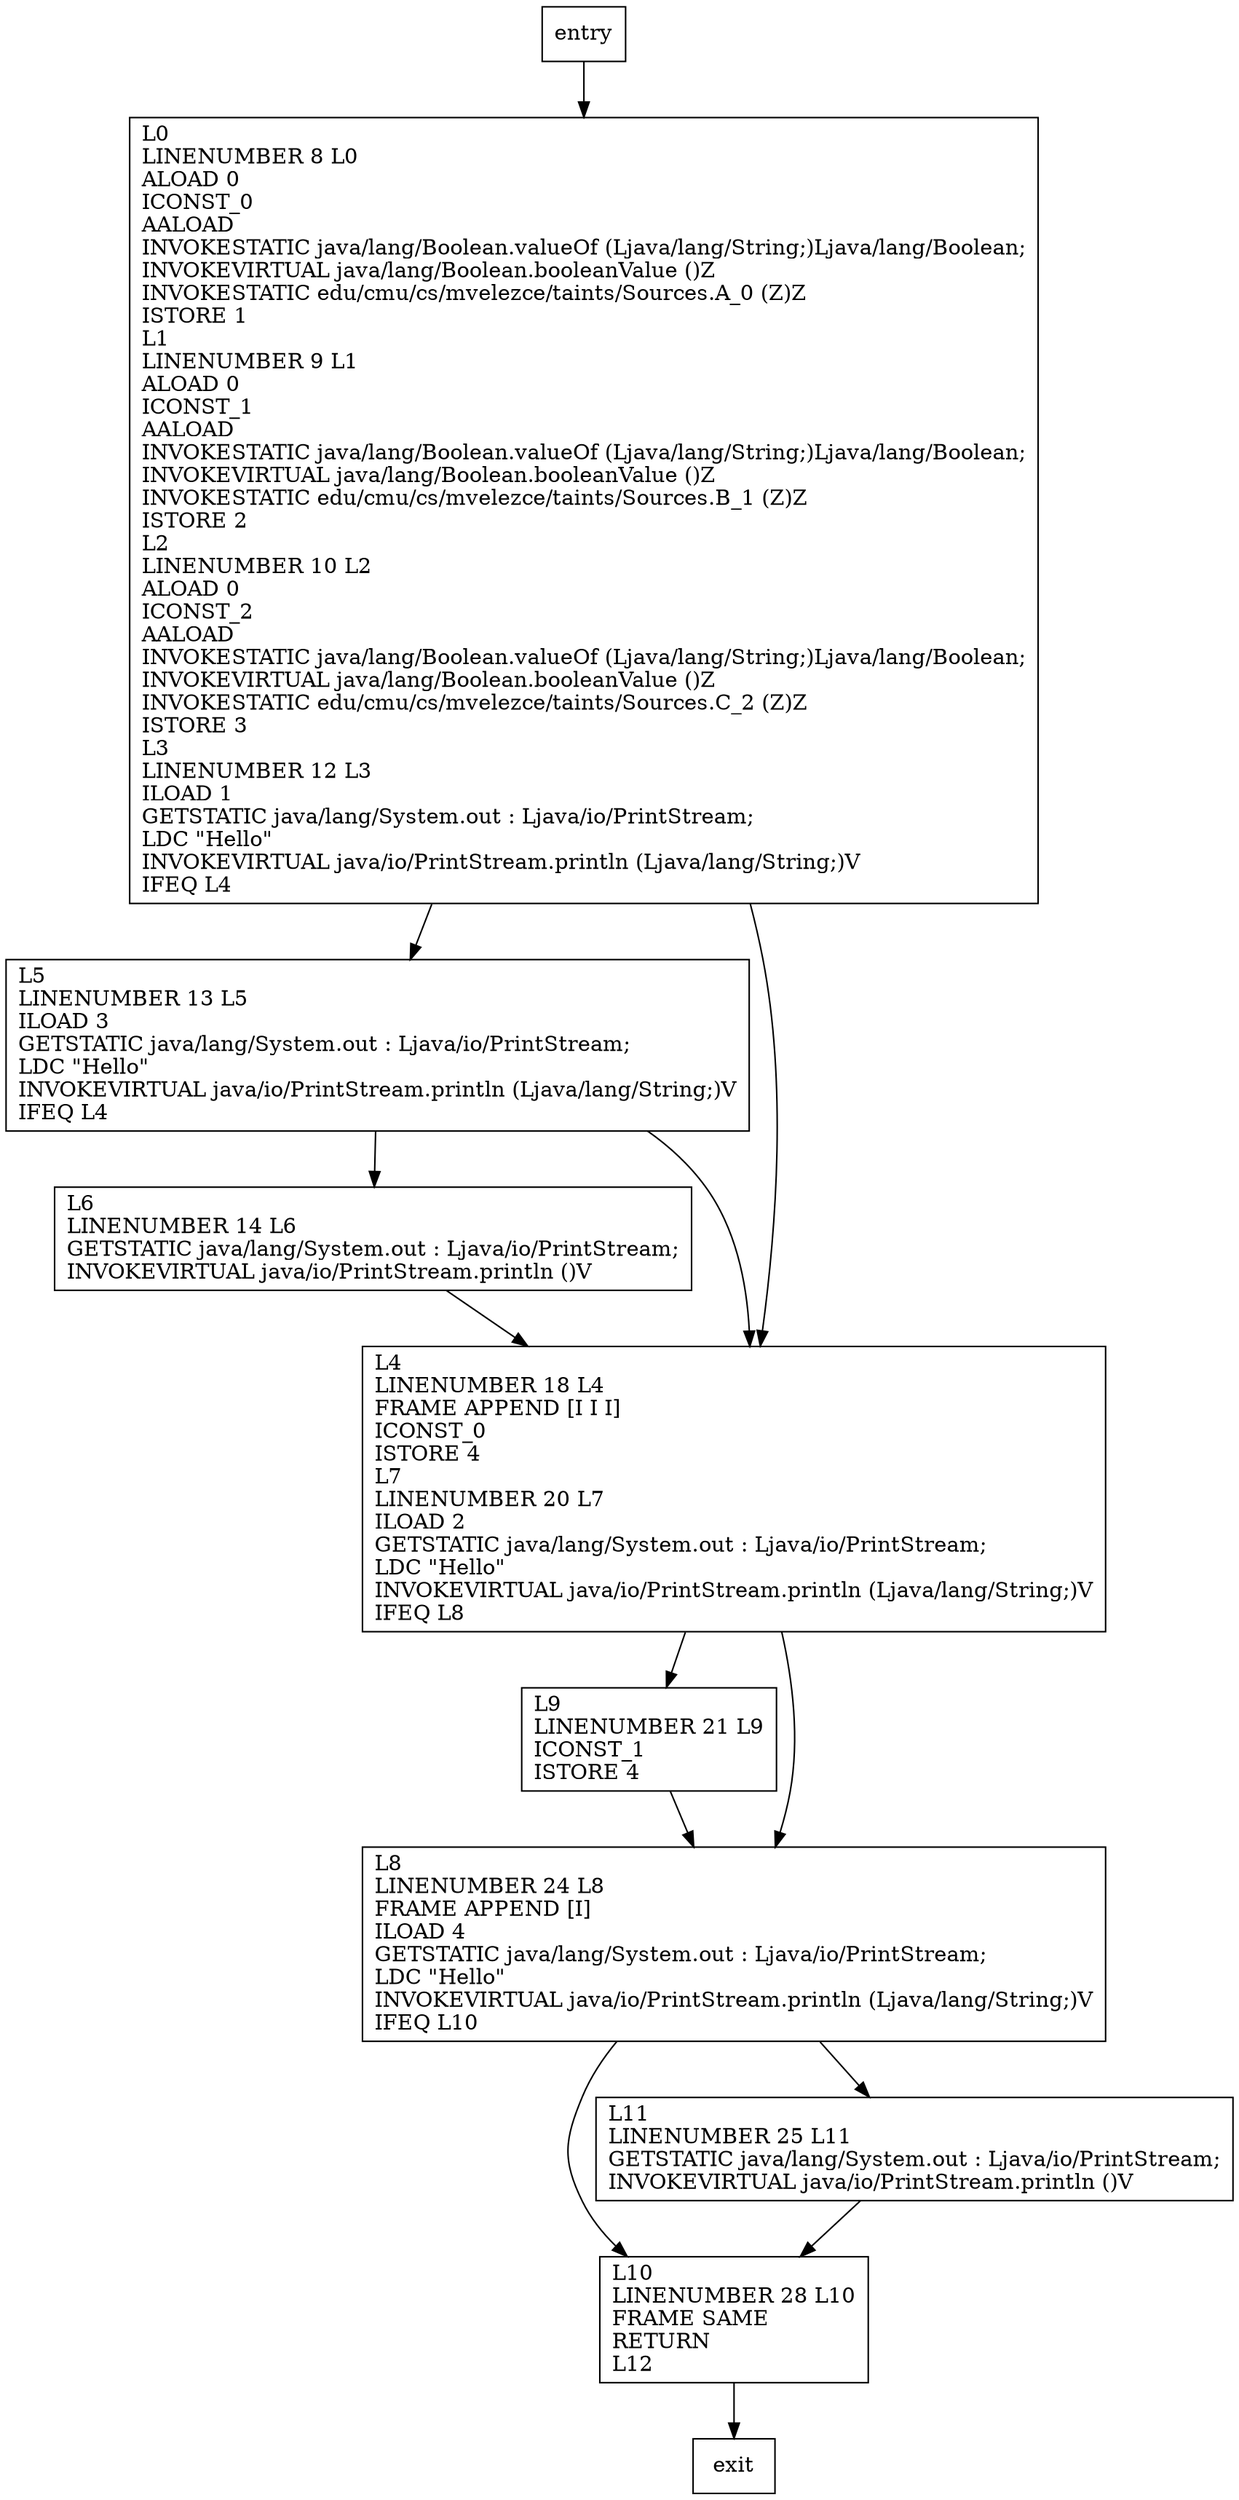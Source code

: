 digraph main {
node [shape=record];
1814827909 [label="L5\lLINENUMBER 13 L5\lILOAD 3\lGETSTATIC java/lang/System.out : Ljava/io/PrintStream;\lLDC \"Hello\"\lINVOKEVIRTUAL java/io/PrintStream.println (Ljava/lang/String;)V\lIFEQ L4\l"];
2019826979 [label="L9\lLINENUMBER 21 L9\lICONST_1\lISTORE 4\l"];
1733581655 [label="L0\lLINENUMBER 8 L0\lALOAD 0\lICONST_0\lAALOAD\lINVOKESTATIC java/lang/Boolean.valueOf (Ljava/lang/String;)Ljava/lang/Boolean;\lINVOKEVIRTUAL java/lang/Boolean.booleanValue ()Z\lINVOKESTATIC edu/cmu/cs/mvelezce/taints/Sources.A_0 (Z)Z\lISTORE 1\lL1\lLINENUMBER 9 L1\lALOAD 0\lICONST_1\lAALOAD\lINVOKESTATIC java/lang/Boolean.valueOf (Ljava/lang/String;)Ljava/lang/Boolean;\lINVOKEVIRTUAL java/lang/Boolean.booleanValue ()Z\lINVOKESTATIC edu/cmu/cs/mvelezce/taints/Sources.B_1 (Z)Z\lISTORE 2\lL2\lLINENUMBER 10 L2\lALOAD 0\lICONST_2\lAALOAD\lINVOKESTATIC java/lang/Boolean.valueOf (Ljava/lang/String;)Ljava/lang/Boolean;\lINVOKEVIRTUAL java/lang/Boolean.booleanValue ()Z\lINVOKESTATIC edu/cmu/cs/mvelezce/taints/Sources.C_2 (Z)Z\lISTORE 3\lL3\lLINENUMBER 12 L3\lILOAD 1\lGETSTATIC java/lang/System.out : Ljava/io/PrintStream;\lLDC \"Hello\"\lINVOKEVIRTUAL java/io/PrintStream.println (Ljava/lang/String;)V\lIFEQ L4\l"];
1951963537 [label="L8\lLINENUMBER 24 L8\lFRAME APPEND [I]\lILOAD 4\lGETSTATIC java/lang/System.out : Ljava/io/PrintStream;\lLDC \"Hello\"\lINVOKEVIRTUAL java/io/PrintStream.println (Ljava/lang/String;)V\lIFEQ L10\l"];
1034909474 [label="L6\lLINENUMBER 14 L6\lGETSTATIC java/lang/System.out : Ljava/io/PrintStream;\lINVOKEVIRTUAL java/io/PrintStream.println ()V\l"];
21422054 [label="L10\lLINENUMBER 28 L10\lFRAME SAME\lRETURN\lL12\l"];
1597328335 [label="L4\lLINENUMBER 18 L4\lFRAME APPEND [I I I]\lICONST_0\lISTORE 4\lL7\lLINENUMBER 20 L7\lILOAD 2\lGETSTATIC java/lang/System.out : Ljava/io/PrintStream;\lLDC \"Hello\"\lINVOKEVIRTUAL java/io/PrintStream.println (Ljava/lang/String;)V\lIFEQ L8\l"];
1192672907 [label="L11\lLINENUMBER 25 L11\lGETSTATIC java/lang/System.out : Ljava/io/PrintStream;\lINVOKEVIRTUAL java/io/PrintStream.println ()V\l"];
entry;
exit;
entry -> 1733581655;
1814827909 -> 1034909474;
1814827909 -> 1597328335;
2019826979 -> 1951963537;
1733581655 -> 1814827909;
1733581655 -> 1597328335;
1951963537 -> 21422054;
1951963537 -> 1192672907;
1034909474 -> 1597328335;
21422054 -> exit;
1597328335 -> 2019826979;
1597328335 -> 1951963537;
1192672907 -> 21422054;
}
